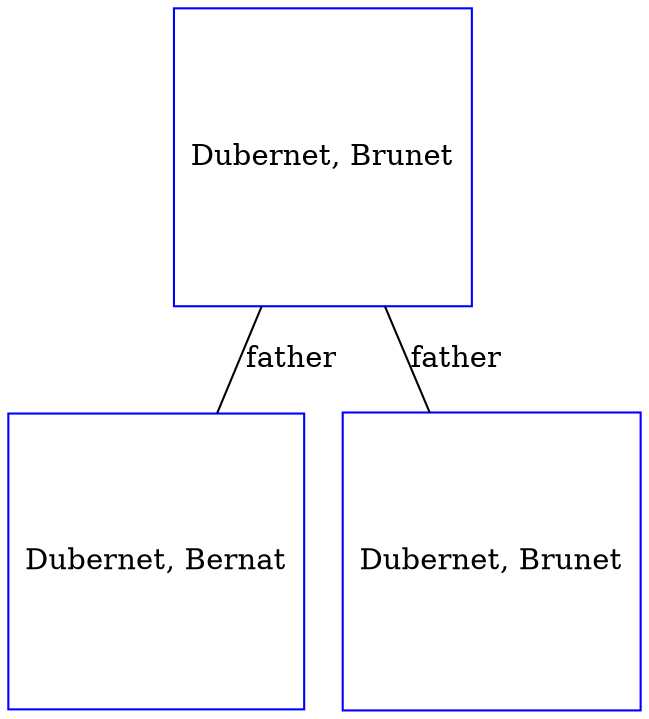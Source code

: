 digraph D {
    edge [dir=none];    node [shape=box];    "021705"   [label="Dubernet, Brunet", shape=box, regular=1, color="blue"] ;
"021706"   [label="Dubernet, Bernat", shape=box, regular=1, color="blue"] ;
"021707"   [label="Dubernet, Brunet", shape=box, regular=1, color="blue"] ;
021705->021706 [label="father",arrowsize=0.0]; 
021705->021707 [label="father",arrowsize=0.0]; 
}